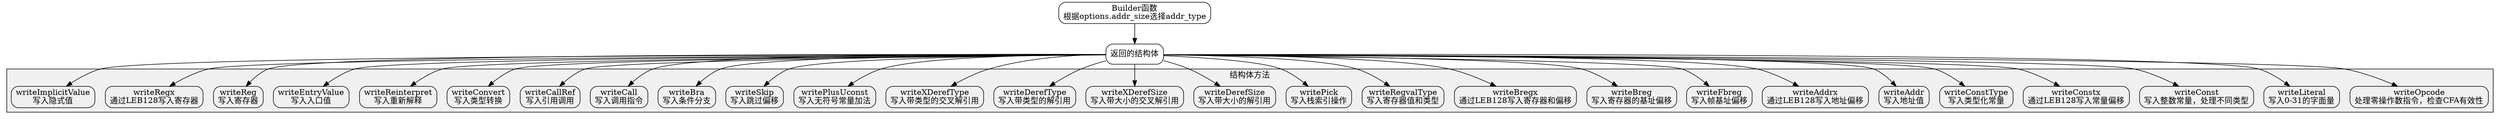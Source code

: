 
digraph Builder {
    rankdir=TB;
    node [shape=rectangle, style="rounded"];
    
    // 主函数节点
    Builder [label="Builder函数\n根据options.addr_size选择addr_type"];
    ReturnedStruct [label="返回的结构体", shape=record];
    
    // 主函数与结构体的关系
    Builder -> ReturnedStruct;
    
    // 结构体方法分组
    subgraph cluster_methods {
        label="结构体方法";
        bgcolor="#f0f0f0";
        
        // 零操作数指令
        writeOpcode [label="writeOpcode\n处理零操作数指令，检查CFA有效性"];
        // 字面量编码
        writeLiteral [label="writeLiteral\n写入0-31的字面量"];
        // 常量操作
        writeConst [label="writeConst\n写入整数常量，处理不同类型"];
        writeConstx [label="writeConstx\n通过LEB128写入常量偏移"];
        writeConstType [label="writeConstType\n写入类型化常量"];
        // 地址操作
        writeAddr [label="writeAddr\n写入地址值"];
        writeAddrx [label="writeAddrx\n通过LEB128写入地址偏移"];
        // 寄存器相关
        writeFbreg [label="writeFbreg\n写入帧基址偏移"];
        writeBreg [label="writeBreg\n写入寄存器的基址偏移"];
        writeBregx [label="writeBregx\n通过LEB128写入寄存器和偏移"];
        writeRegvalType [label="writeRegvalType\n写入寄存器值和类型"];
        // 栈操作
        writePick [label="writePick\n写入栈索引操作"];
        writeDerefSize [label="writeDerefSize\n写入带大小的解引用"];
        writeXDerefSize [label="writeXDerefSize\n写入带大小的交叉解引用"];
        writeDerefType [label="writeDerefType\n写入带类型的解引用"];
        writeXDerefType [label="writeXDerefType\n写入带类型的交叉解引用"];
        // 算术和逻辑操作
        writePlusUconst [label="writePlusUconst\n写入无符号常量加法"];
        // 控制流
        writeSkip [label="writeSkip\n写入跳过偏移"];
        writeBra [label="writeBra\n写入条件分支"];
        writeCall [label="writeCall\n写入调用指令"];
        writeCallRef [label="writeCallRef\n写入引用调用"];
        writeConvert [label="writeConvert\n写入类型转换"];
        writeReinterpret [label="writeReinterpret\n写入重新解释"];
        // 特殊操作
        writeEntryValue [label="writeEntryValue\n写入入口值"];
        // 位置描述
        writeReg [label="writeReg\n写入寄存器"];
        writeRegx [label="writeRegx\n通过LEB128写入寄存器"];
        writeImplicitValue [label="writeImplicitValue\n写入隐式值"];
    }
    
    // 结构体与方法的关系
    ReturnedStruct -> writeOpcode;
    ReturnedStruct -> writeLiteral;
    ReturnedStruct -> writeConst;
    ReturnedStruct -> writeConstx;
    ReturnedStruct -> writeConstType;
    ReturnedStruct -> writeAddr;
    ReturnedStruct -> writeAddrx;
    ReturnedStruct -> writeFbreg;
    ReturnedStruct -> writeBreg;
    ReturnedStruct -> writeBregx;
    ReturnedStruct -> writeRegvalType;
    ReturnedStruct -> writePick;
    ReturnedStruct -> writeDerefSize;
    ReturnedStruct -> writeXDerefSize;
    ReturnedStruct -> writeDerefType;
    ReturnedStruct -> writeXDerefType;
    ReturnedStruct -> writePlusUconst;
    ReturnedStruct -> writeSkip;
    ReturnedStruct -> writeBra;
    ReturnedStruct -> writeCall;
    ReturnedStruct -> writeCallRef;
    ReturnedStruct -> writeConvert;
    ReturnedStruct -> writeReinterpret;
    ReturnedStruct -> writeEntryValue;
    ReturnedStruct -> writeReg;
    ReturnedStruct -> writeRegx;
    ReturnedStruct -> writeImplicitValue;
}
